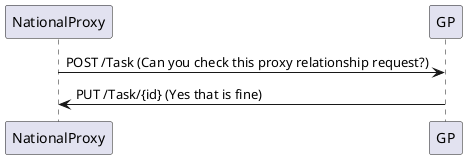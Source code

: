 @startuml

NationalProxy -> GP: POST /Task (Can you check this proxy relationship request?)
GP -> NationalProxy: PUT /Task/{id} (Yes that is fine)

@enduml
